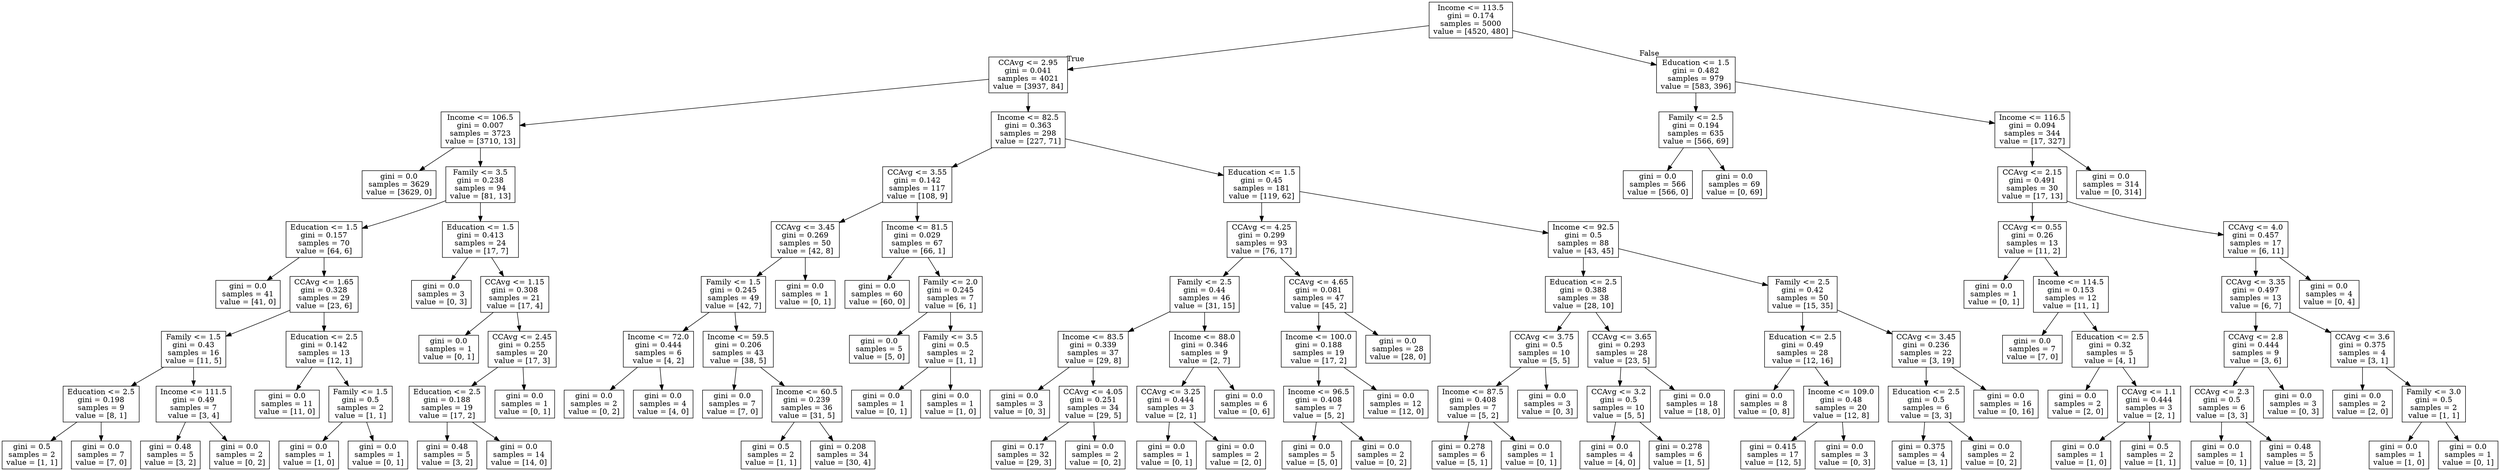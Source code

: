 digraph Tree {
node [shape=box] ;
0 [label="Income <= 113.5\ngini = 0.174\nsamples = 5000\nvalue = [4520, 480]"] ;
1 [label="CCAvg <= 2.95\ngini = 0.041\nsamples = 4021\nvalue = [3937, 84]"] ;
0 -> 1 [labeldistance=2.5, labelangle=45, headlabel="True"] ;
2 [label="Income <= 106.5\ngini = 0.007\nsamples = 3723\nvalue = [3710, 13]"] ;
1 -> 2 ;
3 [label="gini = 0.0\nsamples = 3629\nvalue = [3629, 0]"] ;
2 -> 3 ;
4 [label="Family <= 3.5\ngini = 0.238\nsamples = 94\nvalue = [81, 13]"] ;
2 -> 4 ;
5 [label="Education <= 1.5\ngini = 0.157\nsamples = 70\nvalue = [64, 6]"] ;
4 -> 5 ;
6 [label="gini = 0.0\nsamples = 41\nvalue = [41, 0]"] ;
5 -> 6 ;
7 [label="CCAvg <= 1.65\ngini = 0.328\nsamples = 29\nvalue = [23, 6]"] ;
5 -> 7 ;
8 [label="Family <= 1.5\ngini = 0.43\nsamples = 16\nvalue = [11, 5]"] ;
7 -> 8 ;
9 [label="Education <= 2.5\ngini = 0.198\nsamples = 9\nvalue = [8, 1]"] ;
8 -> 9 ;
10 [label="gini = 0.5\nsamples = 2\nvalue = [1, 1]"] ;
9 -> 10 ;
11 [label="gini = 0.0\nsamples = 7\nvalue = [7, 0]"] ;
9 -> 11 ;
12 [label="Income <= 111.5\ngini = 0.49\nsamples = 7\nvalue = [3, 4]"] ;
8 -> 12 ;
13 [label="gini = 0.48\nsamples = 5\nvalue = [3, 2]"] ;
12 -> 13 ;
14 [label="gini = 0.0\nsamples = 2\nvalue = [0, 2]"] ;
12 -> 14 ;
15 [label="Education <= 2.5\ngini = 0.142\nsamples = 13\nvalue = [12, 1]"] ;
7 -> 15 ;
16 [label="gini = 0.0\nsamples = 11\nvalue = [11, 0]"] ;
15 -> 16 ;
17 [label="Family <= 1.5\ngini = 0.5\nsamples = 2\nvalue = [1, 1]"] ;
15 -> 17 ;
18 [label="gini = 0.0\nsamples = 1\nvalue = [1, 0]"] ;
17 -> 18 ;
19 [label="gini = 0.0\nsamples = 1\nvalue = [0, 1]"] ;
17 -> 19 ;
20 [label="Education <= 1.5\ngini = 0.413\nsamples = 24\nvalue = [17, 7]"] ;
4 -> 20 ;
21 [label="gini = 0.0\nsamples = 3\nvalue = [0, 3]"] ;
20 -> 21 ;
22 [label="CCAvg <= 1.15\ngini = 0.308\nsamples = 21\nvalue = [17, 4]"] ;
20 -> 22 ;
23 [label="gini = 0.0\nsamples = 1\nvalue = [0, 1]"] ;
22 -> 23 ;
24 [label="CCAvg <= 2.45\ngini = 0.255\nsamples = 20\nvalue = [17, 3]"] ;
22 -> 24 ;
25 [label="Education <= 2.5\ngini = 0.188\nsamples = 19\nvalue = [17, 2]"] ;
24 -> 25 ;
26 [label="gini = 0.48\nsamples = 5\nvalue = [3, 2]"] ;
25 -> 26 ;
27 [label="gini = 0.0\nsamples = 14\nvalue = [14, 0]"] ;
25 -> 27 ;
28 [label="gini = 0.0\nsamples = 1\nvalue = [0, 1]"] ;
24 -> 28 ;
29 [label="Income <= 82.5\ngini = 0.363\nsamples = 298\nvalue = [227, 71]"] ;
1 -> 29 ;
30 [label="CCAvg <= 3.55\ngini = 0.142\nsamples = 117\nvalue = [108, 9]"] ;
29 -> 30 ;
31 [label="CCAvg <= 3.45\ngini = 0.269\nsamples = 50\nvalue = [42, 8]"] ;
30 -> 31 ;
32 [label="Family <= 1.5\ngini = 0.245\nsamples = 49\nvalue = [42, 7]"] ;
31 -> 32 ;
33 [label="Income <= 72.0\ngini = 0.444\nsamples = 6\nvalue = [4, 2]"] ;
32 -> 33 ;
34 [label="gini = 0.0\nsamples = 2\nvalue = [0, 2]"] ;
33 -> 34 ;
35 [label="gini = 0.0\nsamples = 4\nvalue = [4, 0]"] ;
33 -> 35 ;
36 [label="Income <= 59.5\ngini = 0.206\nsamples = 43\nvalue = [38, 5]"] ;
32 -> 36 ;
37 [label="gini = 0.0\nsamples = 7\nvalue = [7, 0]"] ;
36 -> 37 ;
38 [label="Income <= 60.5\ngini = 0.239\nsamples = 36\nvalue = [31, 5]"] ;
36 -> 38 ;
39 [label="gini = 0.5\nsamples = 2\nvalue = [1, 1]"] ;
38 -> 39 ;
40 [label="gini = 0.208\nsamples = 34\nvalue = [30, 4]"] ;
38 -> 40 ;
41 [label="gini = 0.0\nsamples = 1\nvalue = [0, 1]"] ;
31 -> 41 ;
42 [label="Income <= 81.5\ngini = 0.029\nsamples = 67\nvalue = [66, 1]"] ;
30 -> 42 ;
43 [label="gini = 0.0\nsamples = 60\nvalue = [60, 0]"] ;
42 -> 43 ;
44 [label="Family <= 2.0\ngini = 0.245\nsamples = 7\nvalue = [6, 1]"] ;
42 -> 44 ;
45 [label="gini = 0.0\nsamples = 5\nvalue = [5, 0]"] ;
44 -> 45 ;
46 [label="Family <= 3.5\ngini = 0.5\nsamples = 2\nvalue = [1, 1]"] ;
44 -> 46 ;
47 [label="gini = 0.0\nsamples = 1\nvalue = [0, 1]"] ;
46 -> 47 ;
48 [label="gini = 0.0\nsamples = 1\nvalue = [1, 0]"] ;
46 -> 48 ;
49 [label="Education <= 1.5\ngini = 0.45\nsamples = 181\nvalue = [119, 62]"] ;
29 -> 49 ;
50 [label="CCAvg <= 4.25\ngini = 0.299\nsamples = 93\nvalue = [76, 17]"] ;
49 -> 50 ;
51 [label="Family <= 2.5\ngini = 0.44\nsamples = 46\nvalue = [31, 15]"] ;
50 -> 51 ;
52 [label="Income <= 83.5\ngini = 0.339\nsamples = 37\nvalue = [29, 8]"] ;
51 -> 52 ;
53 [label="gini = 0.0\nsamples = 3\nvalue = [0, 3]"] ;
52 -> 53 ;
54 [label="CCAvg <= 4.05\ngini = 0.251\nsamples = 34\nvalue = [29, 5]"] ;
52 -> 54 ;
55 [label="gini = 0.17\nsamples = 32\nvalue = [29, 3]"] ;
54 -> 55 ;
56 [label="gini = 0.0\nsamples = 2\nvalue = [0, 2]"] ;
54 -> 56 ;
57 [label="Income <= 88.0\ngini = 0.346\nsamples = 9\nvalue = [2, 7]"] ;
51 -> 57 ;
58 [label="CCAvg <= 3.25\ngini = 0.444\nsamples = 3\nvalue = [2, 1]"] ;
57 -> 58 ;
59 [label="gini = 0.0\nsamples = 1\nvalue = [0, 1]"] ;
58 -> 59 ;
60 [label="gini = 0.0\nsamples = 2\nvalue = [2, 0]"] ;
58 -> 60 ;
61 [label="gini = 0.0\nsamples = 6\nvalue = [0, 6]"] ;
57 -> 61 ;
62 [label="CCAvg <= 4.65\ngini = 0.081\nsamples = 47\nvalue = [45, 2]"] ;
50 -> 62 ;
63 [label="Income <= 100.0\ngini = 0.188\nsamples = 19\nvalue = [17, 2]"] ;
62 -> 63 ;
64 [label="Income <= 96.5\ngini = 0.408\nsamples = 7\nvalue = [5, 2]"] ;
63 -> 64 ;
65 [label="gini = 0.0\nsamples = 5\nvalue = [5, 0]"] ;
64 -> 65 ;
66 [label="gini = 0.0\nsamples = 2\nvalue = [0, 2]"] ;
64 -> 66 ;
67 [label="gini = 0.0\nsamples = 12\nvalue = [12, 0]"] ;
63 -> 67 ;
68 [label="gini = 0.0\nsamples = 28\nvalue = [28, 0]"] ;
62 -> 68 ;
69 [label="Income <= 92.5\ngini = 0.5\nsamples = 88\nvalue = [43, 45]"] ;
49 -> 69 ;
70 [label="Education <= 2.5\ngini = 0.388\nsamples = 38\nvalue = [28, 10]"] ;
69 -> 70 ;
71 [label="CCAvg <= 3.75\ngini = 0.5\nsamples = 10\nvalue = [5, 5]"] ;
70 -> 71 ;
72 [label="Income <= 87.5\ngini = 0.408\nsamples = 7\nvalue = [5, 2]"] ;
71 -> 72 ;
73 [label="gini = 0.278\nsamples = 6\nvalue = [5, 1]"] ;
72 -> 73 ;
74 [label="gini = 0.0\nsamples = 1\nvalue = [0, 1]"] ;
72 -> 74 ;
75 [label="gini = 0.0\nsamples = 3\nvalue = [0, 3]"] ;
71 -> 75 ;
76 [label="CCAvg <= 3.65\ngini = 0.293\nsamples = 28\nvalue = [23, 5]"] ;
70 -> 76 ;
77 [label="CCAvg <= 3.2\ngini = 0.5\nsamples = 10\nvalue = [5, 5]"] ;
76 -> 77 ;
78 [label="gini = 0.0\nsamples = 4\nvalue = [4, 0]"] ;
77 -> 78 ;
79 [label="gini = 0.278\nsamples = 6\nvalue = [1, 5]"] ;
77 -> 79 ;
80 [label="gini = 0.0\nsamples = 18\nvalue = [18, 0]"] ;
76 -> 80 ;
81 [label="Family <= 2.5\ngini = 0.42\nsamples = 50\nvalue = [15, 35]"] ;
69 -> 81 ;
82 [label="Education <= 2.5\ngini = 0.49\nsamples = 28\nvalue = [12, 16]"] ;
81 -> 82 ;
83 [label="gini = 0.0\nsamples = 8\nvalue = [0, 8]"] ;
82 -> 83 ;
84 [label="Income <= 109.0\ngini = 0.48\nsamples = 20\nvalue = [12, 8]"] ;
82 -> 84 ;
85 [label="gini = 0.415\nsamples = 17\nvalue = [12, 5]"] ;
84 -> 85 ;
86 [label="gini = 0.0\nsamples = 3\nvalue = [0, 3]"] ;
84 -> 86 ;
87 [label="CCAvg <= 3.45\ngini = 0.236\nsamples = 22\nvalue = [3, 19]"] ;
81 -> 87 ;
88 [label="Education <= 2.5\ngini = 0.5\nsamples = 6\nvalue = [3, 3]"] ;
87 -> 88 ;
89 [label="gini = 0.375\nsamples = 4\nvalue = [3, 1]"] ;
88 -> 89 ;
90 [label="gini = 0.0\nsamples = 2\nvalue = [0, 2]"] ;
88 -> 90 ;
91 [label="gini = 0.0\nsamples = 16\nvalue = [0, 16]"] ;
87 -> 91 ;
92 [label="Education <= 1.5\ngini = 0.482\nsamples = 979\nvalue = [583, 396]"] ;
0 -> 92 [labeldistance=2.5, labelangle=-45, headlabel="False"] ;
93 [label="Family <= 2.5\ngini = 0.194\nsamples = 635\nvalue = [566, 69]"] ;
92 -> 93 ;
94 [label="gini = 0.0\nsamples = 566\nvalue = [566, 0]"] ;
93 -> 94 ;
95 [label="gini = 0.0\nsamples = 69\nvalue = [0, 69]"] ;
93 -> 95 ;
96 [label="Income <= 116.5\ngini = 0.094\nsamples = 344\nvalue = [17, 327]"] ;
92 -> 96 ;
97 [label="CCAvg <= 2.15\ngini = 0.491\nsamples = 30\nvalue = [17, 13]"] ;
96 -> 97 ;
98 [label="CCAvg <= 0.55\ngini = 0.26\nsamples = 13\nvalue = [11, 2]"] ;
97 -> 98 ;
99 [label="gini = 0.0\nsamples = 1\nvalue = [0, 1]"] ;
98 -> 99 ;
100 [label="Income <= 114.5\ngini = 0.153\nsamples = 12\nvalue = [11, 1]"] ;
98 -> 100 ;
101 [label="gini = 0.0\nsamples = 7\nvalue = [7, 0]"] ;
100 -> 101 ;
102 [label="Education <= 2.5\ngini = 0.32\nsamples = 5\nvalue = [4, 1]"] ;
100 -> 102 ;
103 [label="gini = 0.0\nsamples = 2\nvalue = [2, 0]"] ;
102 -> 103 ;
104 [label="CCAvg <= 1.1\ngini = 0.444\nsamples = 3\nvalue = [2, 1]"] ;
102 -> 104 ;
105 [label="gini = 0.0\nsamples = 1\nvalue = [1, 0]"] ;
104 -> 105 ;
106 [label="gini = 0.5\nsamples = 2\nvalue = [1, 1]"] ;
104 -> 106 ;
107 [label="CCAvg <= 4.0\ngini = 0.457\nsamples = 17\nvalue = [6, 11]"] ;
97 -> 107 ;
108 [label="CCAvg <= 3.35\ngini = 0.497\nsamples = 13\nvalue = [6, 7]"] ;
107 -> 108 ;
109 [label="CCAvg <= 2.8\ngini = 0.444\nsamples = 9\nvalue = [3, 6]"] ;
108 -> 109 ;
110 [label="CCAvg <= 2.3\ngini = 0.5\nsamples = 6\nvalue = [3, 3]"] ;
109 -> 110 ;
111 [label="gini = 0.0\nsamples = 1\nvalue = [0, 1]"] ;
110 -> 111 ;
112 [label="gini = 0.48\nsamples = 5\nvalue = [3, 2]"] ;
110 -> 112 ;
113 [label="gini = 0.0\nsamples = 3\nvalue = [0, 3]"] ;
109 -> 113 ;
114 [label="CCAvg <= 3.6\ngini = 0.375\nsamples = 4\nvalue = [3, 1]"] ;
108 -> 114 ;
115 [label="gini = 0.0\nsamples = 2\nvalue = [2, 0]"] ;
114 -> 115 ;
116 [label="Family <= 3.0\ngini = 0.5\nsamples = 2\nvalue = [1, 1]"] ;
114 -> 116 ;
117 [label="gini = 0.0\nsamples = 1\nvalue = [1, 0]"] ;
116 -> 117 ;
118 [label="gini = 0.0\nsamples = 1\nvalue = [0, 1]"] ;
116 -> 118 ;
119 [label="gini = 0.0\nsamples = 4\nvalue = [0, 4]"] ;
107 -> 119 ;
120 [label="gini = 0.0\nsamples = 314\nvalue = [0, 314]"] ;
96 -> 120 ;
}
